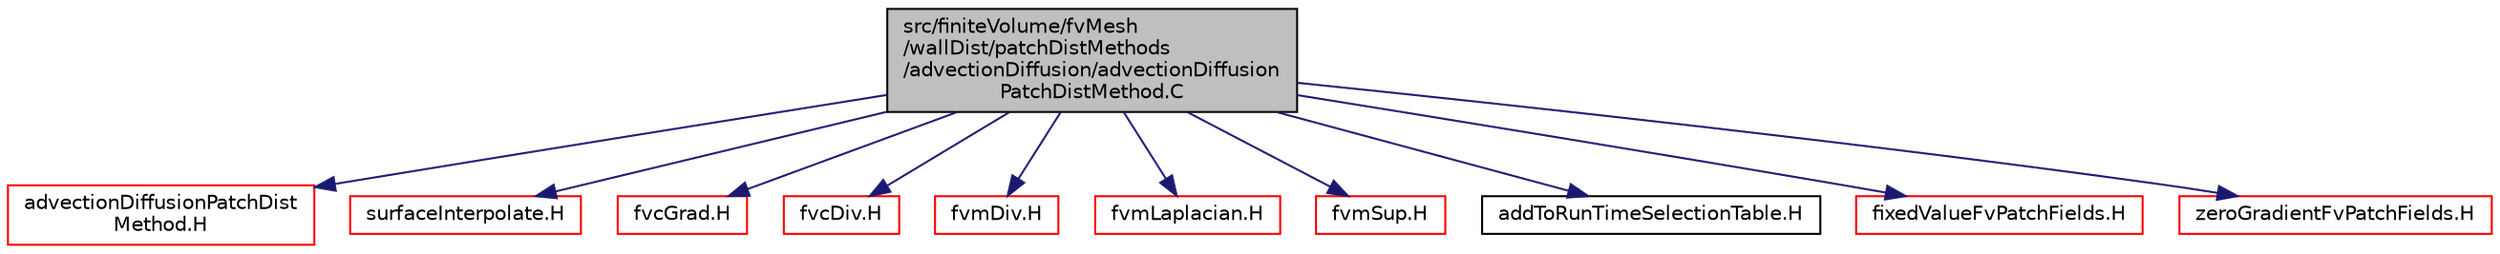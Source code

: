 digraph "src/finiteVolume/fvMesh/wallDist/patchDistMethods/advectionDiffusion/advectionDiffusionPatchDistMethod.C"
{
  bgcolor="transparent";
  edge [fontname="Helvetica",fontsize="10",labelfontname="Helvetica",labelfontsize="10"];
  node [fontname="Helvetica",fontsize="10",shape=record];
  Node1 [label="src/finiteVolume/fvMesh\l/wallDist/patchDistMethods\l/advectionDiffusion/advectionDiffusion\lPatchDistMethod.C",height=0.2,width=0.4,color="black", fillcolor="grey75", style="filled", fontcolor="black"];
  Node1 -> Node2 [color="midnightblue",fontsize="10",style="solid",fontname="Helvetica"];
  Node2 [label="advectionDiffusionPatchDist\lMethod.H",height=0.2,width=0.4,color="red",URL="$a06051.html"];
  Node1 -> Node3 [color="midnightblue",fontsize="10",style="solid",fontname="Helvetica"];
  Node3 [label="surfaceInterpolate.H",height=0.2,width=0.4,color="red",URL="$a06260.html",tooltip="Surface Interpolation. "];
  Node1 -> Node4 [color="midnightblue",fontsize="10",style="solid",fontname="Helvetica"];
  Node4 [label="fvcGrad.H",height=0.2,width=0.4,color="red",URL="$a05801.html",tooltip="Calculate the gradient of the given field. "];
  Node1 -> Node5 [color="midnightblue",fontsize="10",style="solid",fontname="Helvetica"];
  Node5 [label="fvcDiv.H",height=0.2,width=0.4,color="red",URL="$a05796.html",tooltip="Calculate the divergence of the given field. "];
  Node1 -> Node6 [color="midnightblue",fontsize="10",style="solid",fontname="Helvetica"];
  Node6 [label="fvmDiv.H",height=0.2,width=0.4,color="red",URL="$a05832.html",tooltip="Calculate the matrix for the divergence of the given field and flux. "];
  Node1 -> Node7 [color="midnightblue",fontsize="10",style="solid",fontname="Helvetica"];
  Node7 [label="fvmLaplacian.H",height=0.2,width=0.4,color="red",URL="$a05834.html",tooltip="Calculate the matrix for the laplacian of the field. "];
  Node1 -> Node8 [color="midnightblue",fontsize="10",style="solid",fontname="Helvetica"];
  Node8 [label="fvmSup.H",height=0.2,width=0.4,color="red",URL="$a05836.html",tooltip="Calculate the matrix for implicit and explicit sources. "];
  Node1 -> Node9 [color="midnightblue",fontsize="10",style="solid",fontname="Helvetica"];
  Node9 [label="addToRunTimeSelectionTable.H",height=0.2,width=0.4,color="black",URL="$a07953.html",tooltip="Macros for easy insertion into run-time selection tables. "];
  Node1 -> Node10 [color="midnightblue",fontsize="10",style="solid",fontname="Helvetica"];
  Node10 [label="fixedValueFvPatchFields.H",height=0.2,width=0.4,color="red",URL="$a05295.html"];
  Node1 -> Node11 [color="midnightblue",fontsize="10",style="solid",fontname="Helvetica"];
  Node11 [label="zeroGradientFvPatchFields.H",height=0.2,width=0.4,color="red",URL="$a05316.html"];
}
